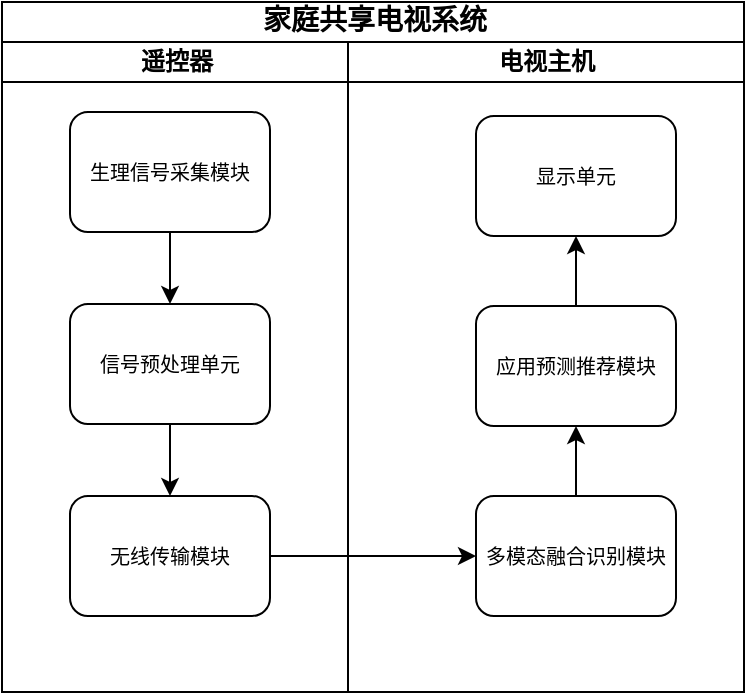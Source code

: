 <mxfile version="28.2.7">
  <diagram name="Page-1" id="74e2e168-ea6b-b213-b513-2b3c1d86103e">
    <mxGraphModel dx="1188" dy="619" grid="0" gridSize="10" guides="1" tooltips="1" connect="1" arrows="1" fold="1" page="1" pageScale="1" pageWidth="1100" pageHeight="850" background="none" math="0" shadow="0">
      <root>
        <mxCell id="0" />
        <mxCell id="1" parent="0" />
        <mxCell id="77e6c97f196da883-1" value="&lt;font style=&quot;font-size: 14px;&quot;&gt;家庭共享电视系统&lt;/font&gt;" style="swimlane;html=1;childLayout=stackLayout;startSize=20;rounded=0;shadow=0;labelBackgroundColor=none;strokeWidth=1;fontFamily=Verdana;fontSize=8;align=center;" parent="1" vertex="1">
          <mxGeometry x="70" y="40" width="371" height="345" as="geometry" />
        </mxCell>
        <mxCell id="77e6c97f196da883-2" value="遥控器" style="swimlane;html=1;startSize=20;" parent="77e6c97f196da883-1" vertex="1">
          <mxGeometry y="20" width="173" height="325" as="geometry" />
        </mxCell>
        <mxCell id="8Mx7GZRyE268cOzbS8Tf-2" style="edgeStyle=orthogonalEdgeStyle;rounded=0;orthogonalLoop=1;jettySize=auto;html=1;exitX=0.5;exitY=1;exitDx=0;exitDy=0;" edge="1" parent="77e6c97f196da883-2" source="77e6c97f196da883-8" target="8Mx7GZRyE268cOzbS8Tf-1">
          <mxGeometry relative="1" as="geometry" />
        </mxCell>
        <mxCell id="77e6c97f196da883-8" value="&lt;font style=&quot;font-size: 10px;&quot;&gt;生理信号采集模块&lt;/font&gt;" style="rounded=1;whiteSpace=wrap;html=1;shadow=0;labelBackgroundColor=none;strokeWidth=1;fontFamily=Verdana;fontSize=8;align=center;" parent="77e6c97f196da883-2" vertex="1">
          <mxGeometry x="34" y="35" width="100" height="60" as="geometry" />
        </mxCell>
        <mxCell id="8Mx7GZRyE268cOzbS8Tf-5" style="edgeStyle=orthogonalEdgeStyle;rounded=0;orthogonalLoop=1;jettySize=auto;html=1;exitX=0.5;exitY=1;exitDx=0;exitDy=0;" edge="1" parent="77e6c97f196da883-2" source="8Mx7GZRyE268cOzbS8Tf-1" target="8Mx7GZRyE268cOzbS8Tf-4">
          <mxGeometry relative="1" as="geometry" />
        </mxCell>
        <mxCell id="8Mx7GZRyE268cOzbS8Tf-1" value="&lt;font style=&quot;font-size: 10px;&quot;&gt;信号预处理单元&lt;/font&gt;" style="rounded=1;whiteSpace=wrap;html=1;shadow=0;labelBackgroundColor=none;strokeWidth=1;fontFamily=Verdana;fontSize=8;align=center;" vertex="1" parent="77e6c97f196da883-2">
          <mxGeometry x="34" y="131" width="100" height="60" as="geometry" />
        </mxCell>
        <mxCell id="8Mx7GZRyE268cOzbS8Tf-4" value="&lt;font style=&quot;font-size: 10px;&quot;&gt;无线传输模块&lt;/font&gt;" style="rounded=1;whiteSpace=wrap;html=1;shadow=0;labelBackgroundColor=none;strokeWidth=1;fontFamily=Verdana;fontSize=8;align=center;" vertex="1" parent="77e6c97f196da883-2">
          <mxGeometry x="34" y="227" width="100" height="60" as="geometry" />
        </mxCell>
        <mxCell id="77e6c97f196da883-3" value="电视主机" style="swimlane;html=1;startSize=20;" parent="77e6c97f196da883-1" vertex="1">
          <mxGeometry x="173" y="20" width="198" height="325" as="geometry" />
        </mxCell>
        <mxCell id="8Mx7GZRyE268cOzbS8Tf-22" style="edgeStyle=orthogonalEdgeStyle;rounded=0;orthogonalLoop=1;jettySize=auto;html=1;exitX=0.5;exitY=0;exitDx=0;exitDy=0;entryX=0.5;entryY=1;entryDx=0;entryDy=0;" edge="1" parent="77e6c97f196da883-3" source="8Mx7GZRyE268cOzbS8Tf-6" target="8Mx7GZRyE268cOzbS8Tf-12">
          <mxGeometry relative="1" as="geometry" />
        </mxCell>
        <mxCell id="8Mx7GZRyE268cOzbS8Tf-6" value="&lt;font style=&quot;font-size: 10px;&quot;&gt;多模态融合识别模块&lt;/font&gt;" style="rounded=1;whiteSpace=wrap;html=1;shadow=0;labelBackgroundColor=none;strokeWidth=1;fontFamily=Verdana;fontSize=8;align=center;" vertex="1" parent="77e6c97f196da883-3">
          <mxGeometry x="64" y="227" width="100" height="60" as="geometry" />
        </mxCell>
        <mxCell id="8Mx7GZRyE268cOzbS8Tf-20" style="edgeStyle=orthogonalEdgeStyle;rounded=0;orthogonalLoop=1;jettySize=auto;html=1;exitX=0.5;exitY=0;exitDx=0;exitDy=0;" edge="1" parent="77e6c97f196da883-3" source="8Mx7GZRyE268cOzbS8Tf-12" target="8Mx7GZRyE268cOzbS8Tf-14">
          <mxGeometry relative="1" as="geometry" />
        </mxCell>
        <mxCell id="8Mx7GZRyE268cOzbS8Tf-12" value="&lt;font style=&quot;font-size: 10px;&quot;&gt;应用预测推荐模块&lt;/font&gt;" style="rounded=1;whiteSpace=wrap;html=1;shadow=0;labelBackgroundColor=none;strokeWidth=1;fontFamily=Verdana;fontSize=8;align=center;" vertex="1" parent="77e6c97f196da883-3">
          <mxGeometry x="64" y="132" width="100" height="60" as="geometry" />
        </mxCell>
        <mxCell id="8Mx7GZRyE268cOzbS8Tf-14" value="&lt;font style=&quot;font-size: 10px;&quot;&gt;显示单元&lt;/font&gt;" style="rounded=1;whiteSpace=wrap;html=1;shadow=0;labelBackgroundColor=none;strokeWidth=1;fontFamily=Verdana;fontSize=8;align=center;" vertex="1" parent="77e6c97f196da883-3">
          <mxGeometry x="64" y="37" width="100" height="60" as="geometry" />
        </mxCell>
        <mxCell id="8Mx7GZRyE268cOzbS8Tf-21" style="edgeStyle=orthogonalEdgeStyle;rounded=0;orthogonalLoop=1;jettySize=auto;html=1;exitX=1;exitY=0.5;exitDx=0;exitDy=0;" edge="1" parent="77e6c97f196da883-1" source="8Mx7GZRyE268cOzbS8Tf-4" target="8Mx7GZRyE268cOzbS8Tf-6">
          <mxGeometry relative="1" as="geometry" />
        </mxCell>
      </root>
    </mxGraphModel>
  </diagram>
</mxfile>
